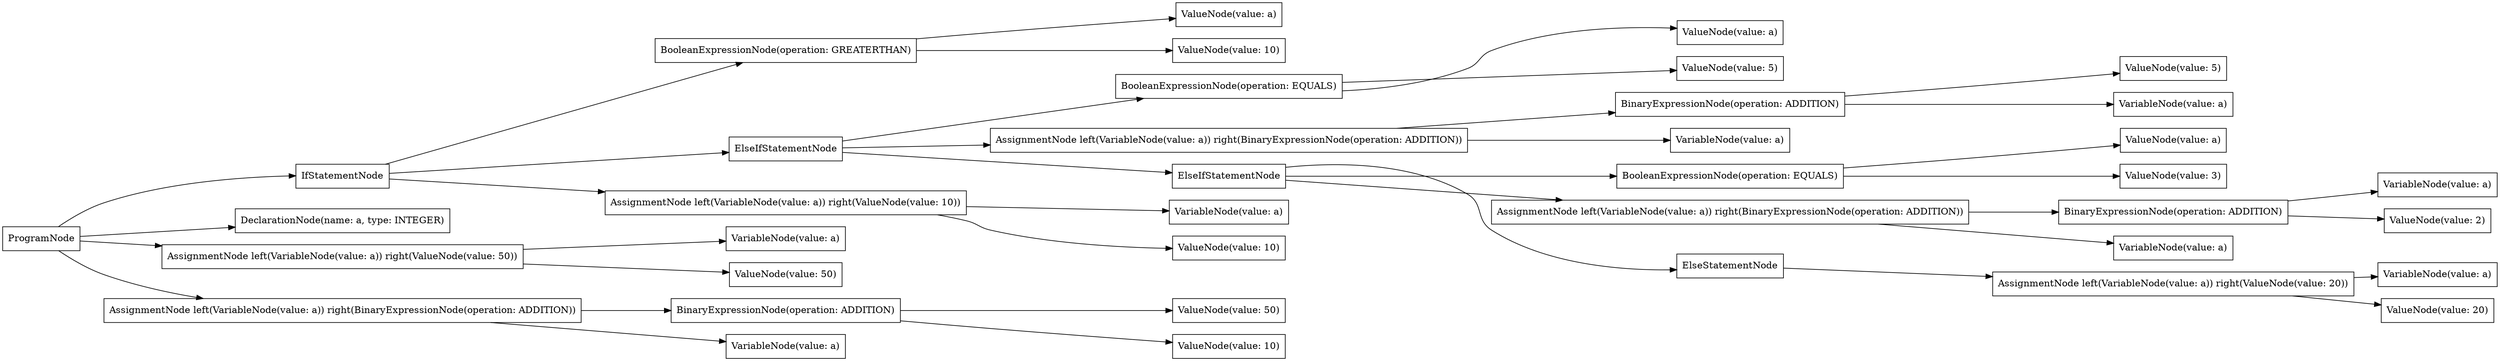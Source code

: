 digraph G {
rankdir=LR
"ae04e875-7055-48ca-98ee-17ba20013afa" [label="BinaryExpressionNode(operation: ADDITION)" shape="box"];
"69408d81-a770-4f9d-880e-617e05202cfd" [label="VariableNode(value: a)" shape="box"];
"6ad858e8-78e3-4d2a-ac06-eeb446dd5694" [label="BooleanExpressionNode(operation: GREATERTHAN)" shape="box"];
"0e7253d6-4f7f-4e61-9ed3-6ee75cb6337b" [label="VariableNode(value: a)" shape="box"];
"ae37fa39-259d-49b2-a687-2b2f90aa2060" [label="ElseIfStatementNode" shape="box"];
"1d20cb27-b2c4-4b55-a108-3ddbb5f340f5" [label="ValueNode(value: 2)" shape="box"];
"b1cb59e9-a25e-491a-8f28-2a74ce2f9291" [label="ProgramNode" shape="box"];
"559fea82-0973-40d1-8778-1f3f4ff7c28a" [label="ValueNode(value: a)" shape="box"];
"99776718-649c-4f07-8c8b-314d33d21068" [label="IfStatementNode" shape="box"];
"60f43263-770d-427f-bc92-de9b93e5a505" [label="BinaryExpressionNode(operation: ADDITION)" shape="box"];
"97c24a31-ac57-471a-b144-7818792c3500" [label="BooleanExpressionNode(operation: EQUALS)" shape="box"];
"b912e72e-4acd-47a0-a8d2-3002b8c9dcc6" [label="BooleanExpressionNode(operation: EQUALS)" shape="box"];
"dd5fba3b-5815-472d-9d4d-4d5e3a8bdd0a" [label="ValueNode(value: a)" shape="box"];
"f609061b-142f-4a33-9e6a-773b6377f478" [label="AssignmentNode left(VariableNode(value: a)) right(BinaryExpressionNode(operation: ADDITION))" shape="box"];
"4480072e-f693-4574-8916-05d5142b3070" [label="ValueNode(value: 5)" shape="box"];
"8e103cbc-b654-43bf-bc20-297616637ca0" [label="ValueNode(value: 50)" shape="box"];
"a361600f-1959-4ea3-8cd9-4a196d53b054" [label="DeclarationNode(name: a, type: INTEGER)" shape="box"];
"342843a8-b4cf-447f-808c-6a7013bd86a7" [label="AssignmentNode left(VariableNode(value: a)) right(ValueNode(value: 10))" shape="box"];
"5f1505e6-3ae8-4a7b-8f7f-27d78ba331b3" [label="VariableNode(value: a)" shape="box"];
"b1ae80d3-d44c-493b-acde-a8e51437d29f" [label="ValueNode(value: 10)" shape="box"];
"117a7b6d-4f5d-41f0-92f6-1015351ad119" [label="AssignmentNode left(VariableNode(value: a)) right(ValueNode(value: 20))" shape="box"];
"6c1ce246-d5a8-48d2-b722-392bdaacd95e" [label="ValueNode(value: a)" shape="box"];
"b7a68b52-8945-46bc-a3d3-9001a37ffbfb" [label="ValueNode(value: 3)" shape="box"];
"814ca02c-2392-47b0-928b-beb98d13ec78" [label="VariableNode(value: a)" shape="box"];
"5651447b-cacf-4e79-bf3d-3d41f805cfc4" [label="AssignmentNode left(VariableNode(value: a)) right(ValueNode(value: 50))" shape="box"];
"1f18d6b1-7474-41a4-aa0b-9af90a8b6721" [label="ValueNode(value: 10)" shape="box"];
"22aa6d43-aa21-4fe6-b47b-e03a56578cda" [label="VariableNode(value: a)" shape="box"];
"10b5599a-0cb8-4820-96d8-73541d84a7dd" [label="ElseStatementNode" shape="box"];
"e1ac686d-8501-4e30-b813-32f6e573ce05" [label="ValueNode(value: 5)" shape="box"];
"7cf47477-e6df-4675-a410-d0aa100a1e71" [label="VariableNode(value: a)" shape="box"];
"053c16b6-7902-4191-aacc-53dfb1b08c91" [label="ValueNode(value: 10)" shape="box"];
"ac17a418-4631-479f-bd02-4c1013e60cfe" [label="AssignmentNode left(VariableNode(value: a)) right(BinaryExpressionNode(operation: ADDITION))" shape="box"];
"ccfcbbfd-e89d-46a1-b099-6ad70be47ff8" [label="VariableNode(value: a)" shape="box"];
"804e712d-818d-45a2-a10c-77a1a392c603" [label="AssignmentNode left(VariableNode(value: a)) right(BinaryExpressionNode(operation: ADDITION))" shape="box"];
"d098d498-b07a-42c9-a617-2cf1d229b70d" [label="ElseIfStatementNode" shape="box"];
"0b3ef3b4-6df9-4b48-a657-b76c19bf480b" [label="BinaryExpressionNode(operation: ADDITION)" shape="box"];
"afd02fd7-6e92-43f1-8ee8-2789007db3c0" [label="ValueNode(value: 50)" shape="box"];
"b9c9f4cb-c2c7-410e-b74c-3727b506455a" [label="VariableNode(value: a)" shape="box"];
"541317a1-2ab8-498e-b54e-ffc4b9557324" [label="ValueNode(value: 20)" shape="box"];
"b1cb59e9-a25e-491a-8f28-2a74ce2f9291" -> "a361600f-1959-4ea3-8cd9-4a196d53b054";
"b1cb59e9-a25e-491a-8f28-2a74ce2f9291" -> "5651447b-cacf-4e79-bf3d-3d41f805cfc4";
"5651447b-cacf-4e79-bf3d-3d41f805cfc4" -> "0e7253d6-4f7f-4e61-9ed3-6ee75cb6337b";
"5651447b-cacf-4e79-bf3d-3d41f805cfc4" -> "afd02fd7-6e92-43f1-8ee8-2789007db3c0";
"b1cb59e9-a25e-491a-8f28-2a74ce2f9291" -> "99776718-649c-4f07-8c8b-314d33d21068";
"99776718-649c-4f07-8c8b-314d33d21068" -> "6ad858e8-78e3-4d2a-ac06-eeb446dd5694";
"6ad858e8-78e3-4d2a-ac06-eeb446dd5694" -> "6c1ce246-d5a8-48d2-b722-392bdaacd95e";
"6ad858e8-78e3-4d2a-ac06-eeb446dd5694" -> "053c16b6-7902-4191-aacc-53dfb1b08c91";
"99776718-649c-4f07-8c8b-314d33d21068" -> "342843a8-b4cf-447f-808c-6a7013bd86a7";
"342843a8-b4cf-447f-808c-6a7013bd86a7" -> "5f1505e6-3ae8-4a7b-8f7f-27d78ba331b3";
"342843a8-b4cf-447f-808c-6a7013bd86a7" -> "1f18d6b1-7474-41a4-aa0b-9af90a8b6721";
"99776718-649c-4f07-8c8b-314d33d21068" -> "ae37fa39-259d-49b2-a687-2b2f90aa2060";
"ae37fa39-259d-49b2-a687-2b2f90aa2060" -> "97c24a31-ac57-471a-b144-7818792c3500";
"97c24a31-ac57-471a-b144-7818792c3500" -> "559fea82-0973-40d1-8778-1f3f4ff7c28a";
"97c24a31-ac57-471a-b144-7818792c3500" -> "e1ac686d-8501-4e30-b813-32f6e573ce05";
"ae37fa39-259d-49b2-a687-2b2f90aa2060" -> "804e712d-818d-45a2-a10c-77a1a392c603";
"804e712d-818d-45a2-a10c-77a1a392c603" -> "22aa6d43-aa21-4fe6-b47b-e03a56578cda";
"804e712d-818d-45a2-a10c-77a1a392c603" -> "60f43263-770d-427f-bc92-de9b93e5a505";
"60f43263-770d-427f-bc92-de9b93e5a505" -> "ccfcbbfd-e89d-46a1-b099-6ad70be47ff8";
"60f43263-770d-427f-bc92-de9b93e5a505" -> "4480072e-f693-4574-8916-05d5142b3070";
"ae37fa39-259d-49b2-a687-2b2f90aa2060" -> "d098d498-b07a-42c9-a617-2cf1d229b70d";
"d098d498-b07a-42c9-a617-2cf1d229b70d" -> "b912e72e-4acd-47a0-a8d2-3002b8c9dcc6";
"b912e72e-4acd-47a0-a8d2-3002b8c9dcc6" -> "dd5fba3b-5815-472d-9d4d-4d5e3a8bdd0a";
"b912e72e-4acd-47a0-a8d2-3002b8c9dcc6" -> "b7a68b52-8945-46bc-a3d3-9001a37ffbfb";
"d098d498-b07a-42c9-a617-2cf1d229b70d" -> "f609061b-142f-4a33-9e6a-773b6377f478";
"f609061b-142f-4a33-9e6a-773b6377f478" -> "814ca02c-2392-47b0-928b-beb98d13ec78";
"f609061b-142f-4a33-9e6a-773b6377f478" -> "ae04e875-7055-48ca-98ee-17ba20013afa";
"ae04e875-7055-48ca-98ee-17ba20013afa" -> "69408d81-a770-4f9d-880e-617e05202cfd";
"ae04e875-7055-48ca-98ee-17ba20013afa" -> "1d20cb27-b2c4-4b55-a108-3ddbb5f340f5";
"d098d498-b07a-42c9-a617-2cf1d229b70d" -> "10b5599a-0cb8-4820-96d8-73541d84a7dd";
"10b5599a-0cb8-4820-96d8-73541d84a7dd" -> "117a7b6d-4f5d-41f0-92f6-1015351ad119";
"117a7b6d-4f5d-41f0-92f6-1015351ad119" -> "7cf47477-e6df-4675-a410-d0aa100a1e71";
"117a7b6d-4f5d-41f0-92f6-1015351ad119" -> "541317a1-2ab8-498e-b54e-ffc4b9557324";
"b1cb59e9-a25e-491a-8f28-2a74ce2f9291" -> "ac17a418-4631-479f-bd02-4c1013e60cfe";
"ac17a418-4631-479f-bd02-4c1013e60cfe" -> "b9c9f4cb-c2c7-410e-b74c-3727b506455a";
"ac17a418-4631-479f-bd02-4c1013e60cfe" -> "0b3ef3b4-6df9-4b48-a657-b76c19bf480b";
"0b3ef3b4-6df9-4b48-a657-b76c19bf480b" -> "b1ae80d3-d44c-493b-acde-a8e51437d29f";
"0b3ef3b4-6df9-4b48-a657-b76c19bf480b" -> "8e103cbc-b654-43bf-bc20-297616637ca0";
}